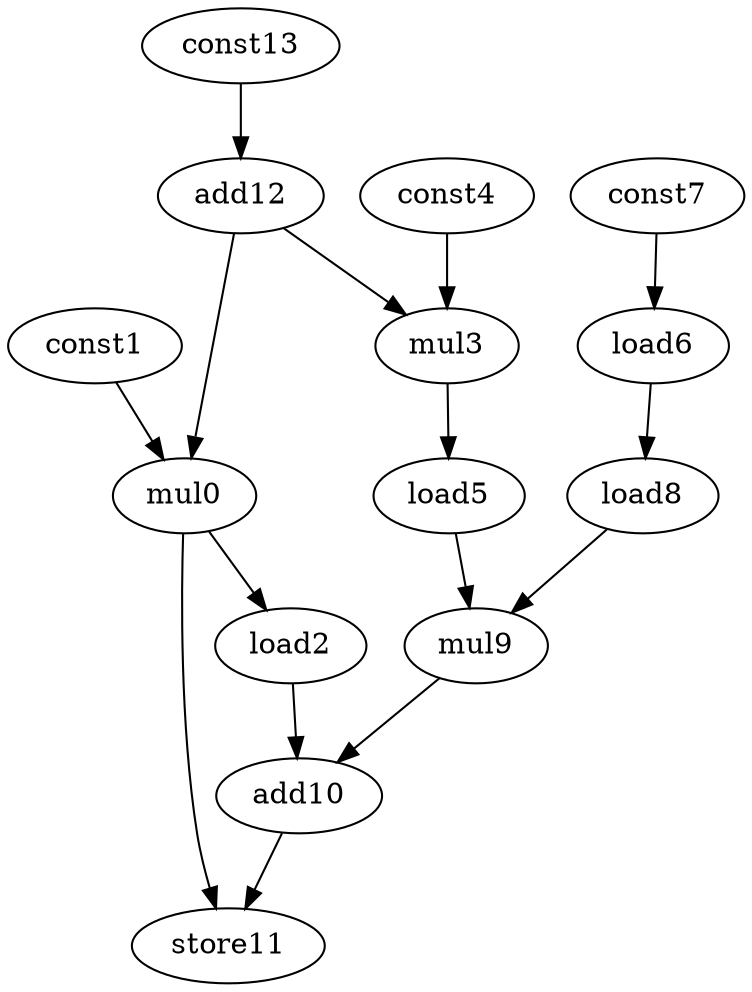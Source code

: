 digraph G {
mul0[opcode=mul];
const1[opcode=const];
load2[opcode=load];
mul3[opcode=mul];
const4[opcode=const];
load5[opcode=load];
load6[opcode=load];
const7[opcode=const];
load8[opcode=load];
mul9[opcode=mul];
add10[opcode=add];
store11[opcode=store];
add12[opcode=add];
const13[opcode=const];
load2->add10[operand=1]; //load->add
load5->mul9[operand=1]; //load->mul
load6->load8[operand=0]; //load->load
load8->mul9[operand=0]; //load->mul
mul9->add10[operand=0]; //mul->add
add10->store11[operand=0]; //add->store
add12->mul0[operand=1]; //add->gep_mul
add12->mul3[operand=1]; //add->gep_mul
const1->mul0[operand=0]; //gep_const->gep_mul
mul0->load2[operand=0]; //gep_mul->load
mul0->store11[operand=1]; //gep_mul->store
const4->mul3[operand=0]; //gep_const->gep_mul
mul3->load5[operand=0]; //gep_mul->load
const7->load6[operand=0]; //const->load
const13->add12[operand=1]; //const->add
}

